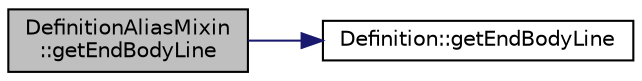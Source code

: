 digraph "DefinitionAliasMixin::getEndBodyLine"
{
 // LATEX_PDF_SIZE
  edge [fontname="Helvetica",fontsize="10",labelfontname="Helvetica",labelfontsize="10"];
  node [fontname="Helvetica",fontsize="10",shape=record];
  rankdir="LR";
  Node1 [label="DefinitionAliasMixin\l::getEndBodyLine",height=0.2,width=0.4,color="black", fillcolor="grey75", style="filled", fontcolor="black",tooltip=" "];
  Node1 -> Node2 [color="midnightblue",fontsize="10",style="solid",fontname="Helvetica"];
  Node2 [label="Definition::getEndBodyLine",height=0.2,width=0.4,color="black", fillcolor="white", style="filled",URL="$classDefinition.html#a0b5313ad11f50b2d056fc62d81db0433",tooltip=" "];
}
